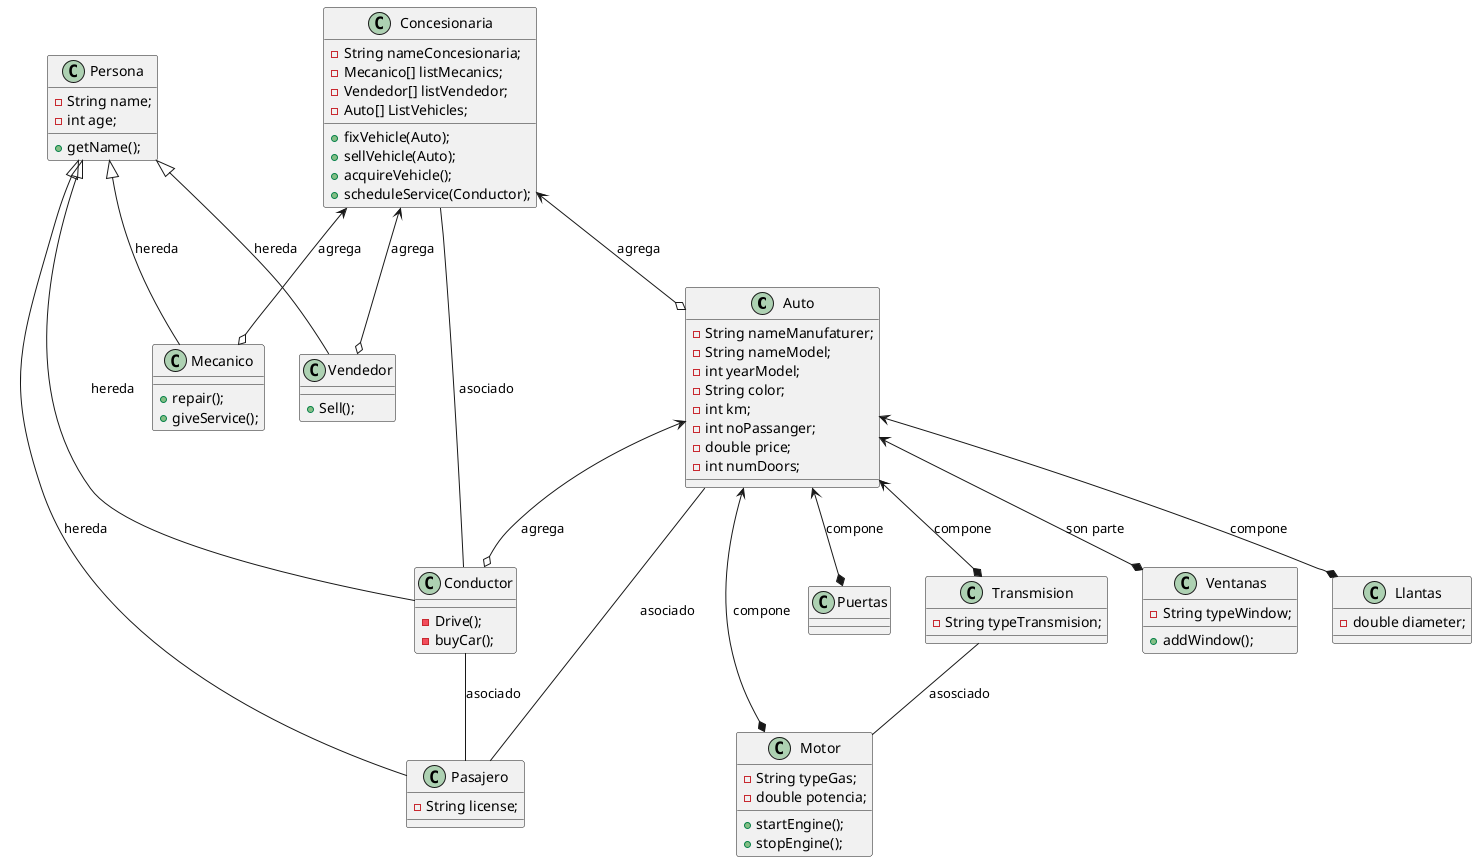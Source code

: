@startuml
class Auto{
    -String nameManufaturer;
    -String nameModel;
    -int yearModel;
    -String color;
    -int km;
    -int noPassanger;
    -double price;
    -int numDoors;
}

class Puertas{
}

class Transmision{
    -String typeTransmision;
}

class Ventanas{
    -String typeWindow;
    +addWindow();
}
class Llantas{
    -double diameter;
}

class Motor{
    -String typeGas;
    -double potencia;
    +startEngine();
    +stopEngine();
}
class Concesionaria{
    -String nameConcesionaria;
    -Mecanico[] listMecanics;
    -Vendedor[] listVendedor;
    -Auto[] ListVehicles;
    +fixVehicle(Auto);
    +sellVehicle(Auto);
    +acquireVehicle();
    +scheduleService(Conductor);
}

class Mecanico{
    +repair();
    +giveService();
}
class Vendedor{
    +Sell();
}
class Conductor{
    -Drive();
    -buyCar();
}
class Pasajero{
    -String license;
}
class Persona{
    -String name;
    -int age;
    +getName();
}
Auto <--* Ventanas: son parte
Auto <--* Motor: compone
Auto <--* Puertas: compone
Auto <--* Llantas: compone
Auto <--* Transmision:compone

Persona <|-- Pasajero: hereda
Persona <|-- Mecanico: hereda
Persona <|-- Vendedor: hereda
Persona <|-- Conductor: hereda

Concesionaria <--o Mecanico: agrega
Concesionaria <--o Vendedor: agrega
Concesionaria <--o Auto: agrega
Auto <--o Conductor: agrega

Transmision--Motor: asosciado
Conductor--Pasajero: asociado
Auto--Pasajero: asociado
Concesionaria--Conductor: asociado
@enduml